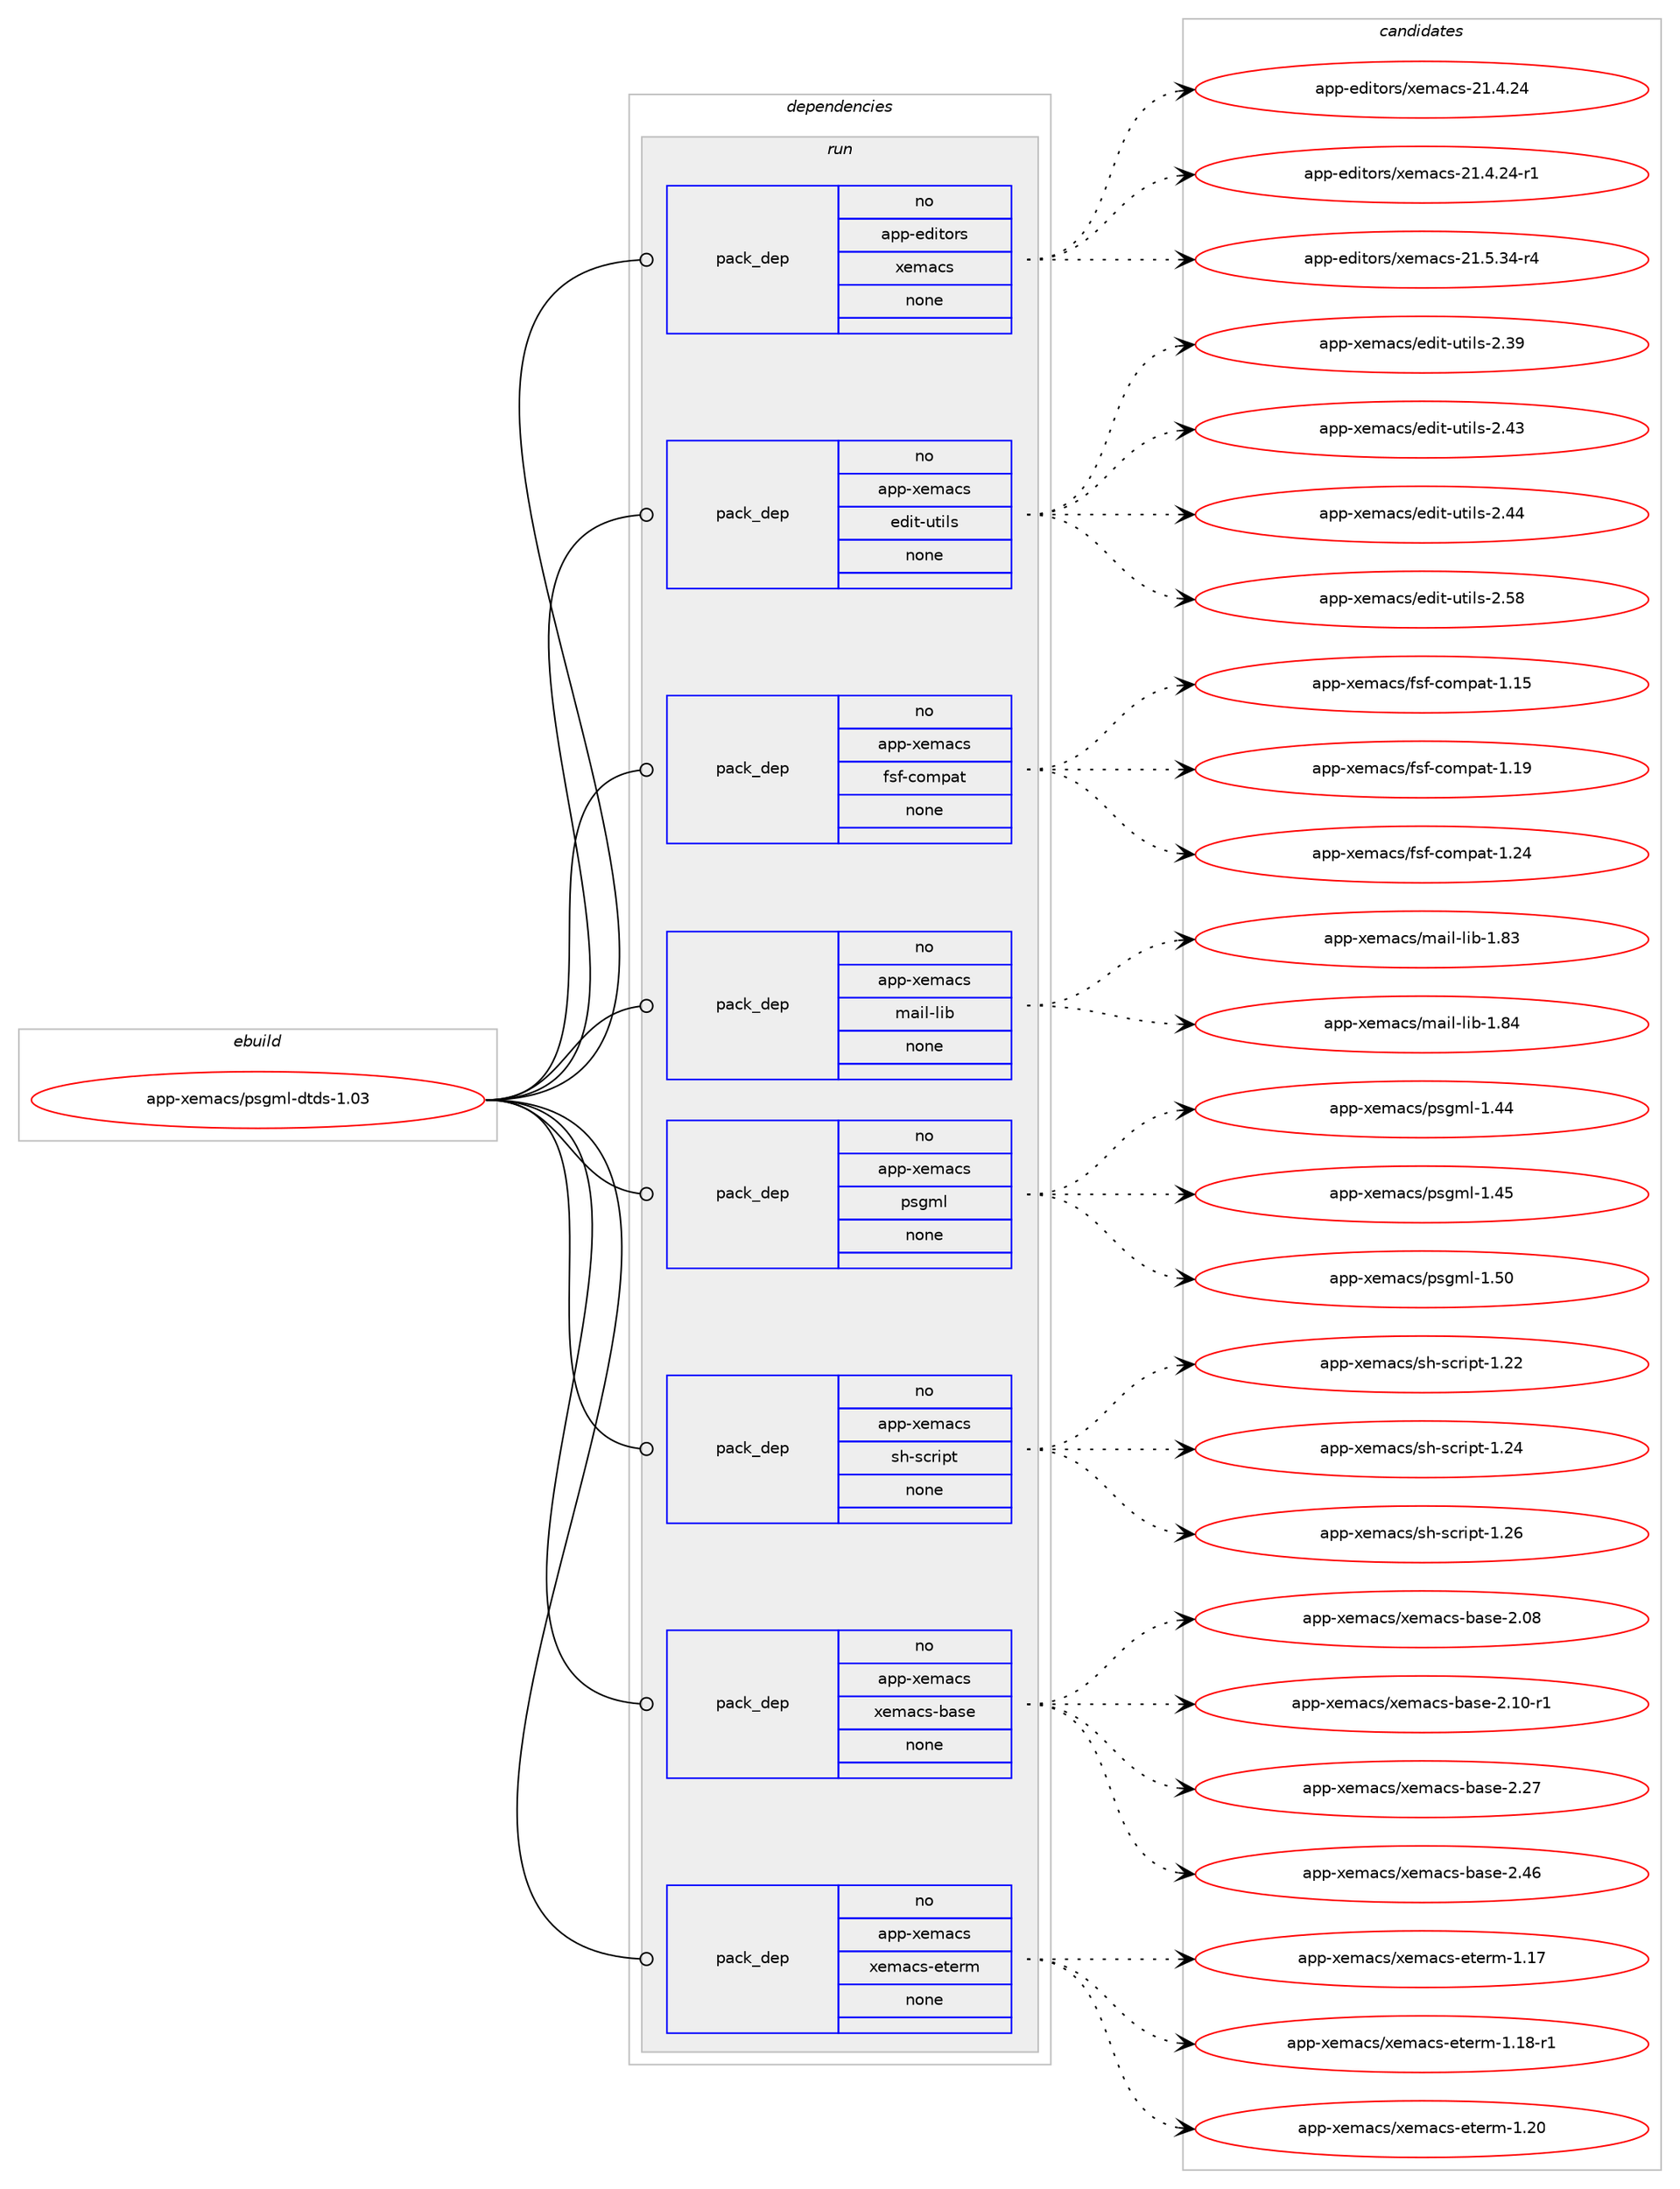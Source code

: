 digraph prolog {

# *************
# Graph options
# *************

newrank=true;
concentrate=true;
compound=true;
graph [rankdir=LR,fontname=Helvetica,fontsize=10,ranksep=1.5];#, ranksep=2.5, nodesep=0.2];
edge  [arrowhead=vee];
node  [fontname=Helvetica,fontsize=10];

# **********
# The ebuild
# **********

subgraph cluster_leftcol {
color=gray;
rank=same;
label=<<i>ebuild</i>>;
id [label="app-xemacs/psgml-dtds-1.03", color=red, width=4, href="../app-xemacs/psgml-dtds-1.03.svg"];
}

# ****************
# The dependencies
# ****************

subgraph cluster_midcol {
color=gray;
label=<<i>dependencies</i>>;
subgraph cluster_compile {
fillcolor="#eeeeee";
style=filled;
label=<<i>compile</i>>;
}
subgraph cluster_compileandrun {
fillcolor="#eeeeee";
style=filled;
label=<<i>compile and run</i>>;
}
subgraph cluster_run {
fillcolor="#eeeeee";
style=filled;
label=<<i>run</i>>;
subgraph pack938699 {
dependency1315981 [label=<<TABLE BORDER="0" CELLBORDER="1" CELLSPACING="0" CELLPADDING="4" WIDTH="220"><TR><TD ROWSPAN="6" CELLPADDING="30">pack_dep</TD></TR><TR><TD WIDTH="110">no</TD></TR><TR><TD>app-editors</TD></TR><TR><TD>xemacs</TD></TR><TR><TD>none</TD></TR><TR><TD></TD></TR></TABLE>>, shape=none, color=blue];
}
id:e -> dependency1315981:w [weight=20,style="solid",arrowhead="odot"];
subgraph pack938700 {
dependency1315982 [label=<<TABLE BORDER="0" CELLBORDER="1" CELLSPACING="0" CELLPADDING="4" WIDTH="220"><TR><TD ROWSPAN="6" CELLPADDING="30">pack_dep</TD></TR><TR><TD WIDTH="110">no</TD></TR><TR><TD>app-xemacs</TD></TR><TR><TD>edit-utils</TD></TR><TR><TD>none</TD></TR><TR><TD></TD></TR></TABLE>>, shape=none, color=blue];
}
id:e -> dependency1315982:w [weight=20,style="solid",arrowhead="odot"];
subgraph pack938701 {
dependency1315983 [label=<<TABLE BORDER="0" CELLBORDER="1" CELLSPACING="0" CELLPADDING="4" WIDTH="220"><TR><TD ROWSPAN="6" CELLPADDING="30">pack_dep</TD></TR><TR><TD WIDTH="110">no</TD></TR><TR><TD>app-xemacs</TD></TR><TR><TD>fsf-compat</TD></TR><TR><TD>none</TD></TR><TR><TD></TD></TR></TABLE>>, shape=none, color=blue];
}
id:e -> dependency1315983:w [weight=20,style="solid",arrowhead="odot"];
subgraph pack938702 {
dependency1315984 [label=<<TABLE BORDER="0" CELLBORDER="1" CELLSPACING="0" CELLPADDING="4" WIDTH="220"><TR><TD ROWSPAN="6" CELLPADDING="30">pack_dep</TD></TR><TR><TD WIDTH="110">no</TD></TR><TR><TD>app-xemacs</TD></TR><TR><TD>mail-lib</TD></TR><TR><TD>none</TD></TR><TR><TD></TD></TR></TABLE>>, shape=none, color=blue];
}
id:e -> dependency1315984:w [weight=20,style="solid",arrowhead="odot"];
subgraph pack938703 {
dependency1315985 [label=<<TABLE BORDER="0" CELLBORDER="1" CELLSPACING="0" CELLPADDING="4" WIDTH="220"><TR><TD ROWSPAN="6" CELLPADDING="30">pack_dep</TD></TR><TR><TD WIDTH="110">no</TD></TR><TR><TD>app-xemacs</TD></TR><TR><TD>psgml</TD></TR><TR><TD>none</TD></TR><TR><TD></TD></TR></TABLE>>, shape=none, color=blue];
}
id:e -> dependency1315985:w [weight=20,style="solid",arrowhead="odot"];
subgraph pack938704 {
dependency1315986 [label=<<TABLE BORDER="0" CELLBORDER="1" CELLSPACING="0" CELLPADDING="4" WIDTH="220"><TR><TD ROWSPAN="6" CELLPADDING="30">pack_dep</TD></TR><TR><TD WIDTH="110">no</TD></TR><TR><TD>app-xemacs</TD></TR><TR><TD>sh-script</TD></TR><TR><TD>none</TD></TR><TR><TD></TD></TR></TABLE>>, shape=none, color=blue];
}
id:e -> dependency1315986:w [weight=20,style="solid",arrowhead="odot"];
subgraph pack938705 {
dependency1315987 [label=<<TABLE BORDER="0" CELLBORDER="1" CELLSPACING="0" CELLPADDING="4" WIDTH="220"><TR><TD ROWSPAN="6" CELLPADDING="30">pack_dep</TD></TR><TR><TD WIDTH="110">no</TD></TR><TR><TD>app-xemacs</TD></TR><TR><TD>xemacs-base</TD></TR><TR><TD>none</TD></TR><TR><TD></TD></TR></TABLE>>, shape=none, color=blue];
}
id:e -> dependency1315987:w [weight=20,style="solid",arrowhead="odot"];
subgraph pack938706 {
dependency1315988 [label=<<TABLE BORDER="0" CELLBORDER="1" CELLSPACING="0" CELLPADDING="4" WIDTH="220"><TR><TD ROWSPAN="6" CELLPADDING="30">pack_dep</TD></TR><TR><TD WIDTH="110">no</TD></TR><TR><TD>app-xemacs</TD></TR><TR><TD>xemacs-eterm</TD></TR><TR><TD>none</TD></TR><TR><TD></TD></TR></TABLE>>, shape=none, color=blue];
}
id:e -> dependency1315988:w [weight=20,style="solid",arrowhead="odot"];
}
}

# **************
# The candidates
# **************

subgraph cluster_choices {
rank=same;
color=gray;
label=<<i>candidates</i>>;

subgraph choice938699 {
color=black;
nodesep=1;
choice97112112451011001051161111141154712010110997991154550494652465052 [label="app-editors/xemacs-21.4.24", color=red, width=4,href="../app-editors/xemacs-21.4.24.svg"];
choice971121124510110010511611111411547120101109979911545504946524650524511449 [label="app-editors/xemacs-21.4.24-r1", color=red, width=4,href="../app-editors/xemacs-21.4.24-r1.svg"];
choice971121124510110010511611111411547120101109979911545504946534651524511452 [label="app-editors/xemacs-21.5.34-r4", color=red, width=4,href="../app-editors/xemacs-21.5.34-r4.svg"];
dependency1315981:e -> choice97112112451011001051161111141154712010110997991154550494652465052:w [style=dotted,weight="100"];
dependency1315981:e -> choice971121124510110010511611111411547120101109979911545504946524650524511449:w [style=dotted,weight="100"];
dependency1315981:e -> choice971121124510110010511611111411547120101109979911545504946534651524511452:w [style=dotted,weight="100"];
}
subgraph choice938700 {
color=black;
nodesep=1;
choice9711211245120101109979911547101100105116451171161051081154550465157 [label="app-xemacs/edit-utils-2.39", color=red, width=4,href="../app-xemacs/edit-utils-2.39.svg"];
choice9711211245120101109979911547101100105116451171161051081154550465251 [label="app-xemacs/edit-utils-2.43", color=red, width=4,href="../app-xemacs/edit-utils-2.43.svg"];
choice9711211245120101109979911547101100105116451171161051081154550465252 [label="app-xemacs/edit-utils-2.44", color=red, width=4,href="../app-xemacs/edit-utils-2.44.svg"];
choice9711211245120101109979911547101100105116451171161051081154550465356 [label="app-xemacs/edit-utils-2.58", color=red, width=4,href="../app-xemacs/edit-utils-2.58.svg"];
dependency1315982:e -> choice9711211245120101109979911547101100105116451171161051081154550465157:w [style=dotted,weight="100"];
dependency1315982:e -> choice9711211245120101109979911547101100105116451171161051081154550465251:w [style=dotted,weight="100"];
dependency1315982:e -> choice9711211245120101109979911547101100105116451171161051081154550465252:w [style=dotted,weight="100"];
dependency1315982:e -> choice9711211245120101109979911547101100105116451171161051081154550465356:w [style=dotted,weight="100"];
}
subgraph choice938701 {
color=black;
nodesep=1;
choice97112112451201011099799115471021151024599111109112971164549464953 [label="app-xemacs/fsf-compat-1.15", color=red, width=4,href="../app-xemacs/fsf-compat-1.15.svg"];
choice97112112451201011099799115471021151024599111109112971164549464957 [label="app-xemacs/fsf-compat-1.19", color=red, width=4,href="../app-xemacs/fsf-compat-1.19.svg"];
choice97112112451201011099799115471021151024599111109112971164549465052 [label="app-xemacs/fsf-compat-1.24", color=red, width=4,href="../app-xemacs/fsf-compat-1.24.svg"];
dependency1315983:e -> choice97112112451201011099799115471021151024599111109112971164549464953:w [style=dotted,weight="100"];
dependency1315983:e -> choice97112112451201011099799115471021151024599111109112971164549464957:w [style=dotted,weight="100"];
dependency1315983:e -> choice97112112451201011099799115471021151024599111109112971164549465052:w [style=dotted,weight="100"];
}
subgraph choice938702 {
color=black;
nodesep=1;
choice97112112451201011099799115471099710510845108105984549465651 [label="app-xemacs/mail-lib-1.83", color=red, width=4,href="../app-xemacs/mail-lib-1.83.svg"];
choice97112112451201011099799115471099710510845108105984549465652 [label="app-xemacs/mail-lib-1.84", color=red, width=4,href="../app-xemacs/mail-lib-1.84.svg"];
dependency1315984:e -> choice97112112451201011099799115471099710510845108105984549465651:w [style=dotted,weight="100"];
dependency1315984:e -> choice97112112451201011099799115471099710510845108105984549465652:w [style=dotted,weight="100"];
}
subgraph choice938703 {
color=black;
nodesep=1;
choice97112112451201011099799115471121151031091084549465252 [label="app-xemacs/psgml-1.44", color=red, width=4,href="../app-xemacs/psgml-1.44.svg"];
choice97112112451201011099799115471121151031091084549465253 [label="app-xemacs/psgml-1.45", color=red, width=4,href="../app-xemacs/psgml-1.45.svg"];
choice97112112451201011099799115471121151031091084549465348 [label="app-xemacs/psgml-1.50", color=red, width=4,href="../app-xemacs/psgml-1.50.svg"];
dependency1315985:e -> choice97112112451201011099799115471121151031091084549465252:w [style=dotted,weight="100"];
dependency1315985:e -> choice97112112451201011099799115471121151031091084549465253:w [style=dotted,weight="100"];
dependency1315985:e -> choice97112112451201011099799115471121151031091084549465348:w [style=dotted,weight="100"];
}
subgraph choice938704 {
color=black;
nodesep=1;
choice971121124512010110997991154711510445115991141051121164549465050 [label="app-xemacs/sh-script-1.22", color=red, width=4,href="../app-xemacs/sh-script-1.22.svg"];
choice971121124512010110997991154711510445115991141051121164549465052 [label="app-xemacs/sh-script-1.24", color=red, width=4,href="../app-xemacs/sh-script-1.24.svg"];
choice971121124512010110997991154711510445115991141051121164549465054 [label="app-xemacs/sh-script-1.26", color=red, width=4,href="../app-xemacs/sh-script-1.26.svg"];
dependency1315986:e -> choice971121124512010110997991154711510445115991141051121164549465050:w [style=dotted,weight="100"];
dependency1315986:e -> choice971121124512010110997991154711510445115991141051121164549465052:w [style=dotted,weight="100"];
dependency1315986:e -> choice971121124512010110997991154711510445115991141051121164549465054:w [style=dotted,weight="100"];
}
subgraph choice938705 {
color=black;
nodesep=1;
choice971121124512010110997991154712010110997991154598971151014550464856 [label="app-xemacs/xemacs-base-2.08", color=red, width=4,href="../app-xemacs/xemacs-base-2.08.svg"];
choice9711211245120101109979911547120101109979911545989711510145504649484511449 [label="app-xemacs/xemacs-base-2.10-r1", color=red, width=4,href="../app-xemacs/xemacs-base-2.10-r1.svg"];
choice971121124512010110997991154712010110997991154598971151014550465055 [label="app-xemacs/xemacs-base-2.27", color=red, width=4,href="../app-xemacs/xemacs-base-2.27.svg"];
choice971121124512010110997991154712010110997991154598971151014550465254 [label="app-xemacs/xemacs-base-2.46", color=red, width=4,href="../app-xemacs/xemacs-base-2.46.svg"];
dependency1315987:e -> choice971121124512010110997991154712010110997991154598971151014550464856:w [style=dotted,weight="100"];
dependency1315987:e -> choice9711211245120101109979911547120101109979911545989711510145504649484511449:w [style=dotted,weight="100"];
dependency1315987:e -> choice971121124512010110997991154712010110997991154598971151014550465055:w [style=dotted,weight="100"];
dependency1315987:e -> choice971121124512010110997991154712010110997991154598971151014550465254:w [style=dotted,weight="100"];
}
subgraph choice938706 {
color=black;
nodesep=1;
choice97112112451201011099799115471201011099799115451011161011141094549464955 [label="app-xemacs/xemacs-eterm-1.17", color=red, width=4,href="../app-xemacs/xemacs-eterm-1.17.svg"];
choice971121124512010110997991154712010110997991154510111610111410945494649564511449 [label="app-xemacs/xemacs-eterm-1.18-r1", color=red, width=4,href="../app-xemacs/xemacs-eterm-1.18-r1.svg"];
choice97112112451201011099799115471201011099799115451011161011141094549465048 [label="app-xemacs/xemacs-eterm-1.20", color=red, width=4,href="../app-xemacs/xemacs-eterm-1.20.svg"];
dependency1315988:e -> choice97112112451201011099799115471201011099799115451011161011141094549464955:w [style=dotted,weight="100"];
dependency1315988:e -> choice971121124512010110997991154712010110997991154510111610111410945494649564511449:w [style=dotted,weight="100"];
dependency1315988:e -> choice97112112451201011099799115471201011099799115451011161011141094549465048:w [style=dotted,weight="100"];
}
}

}
